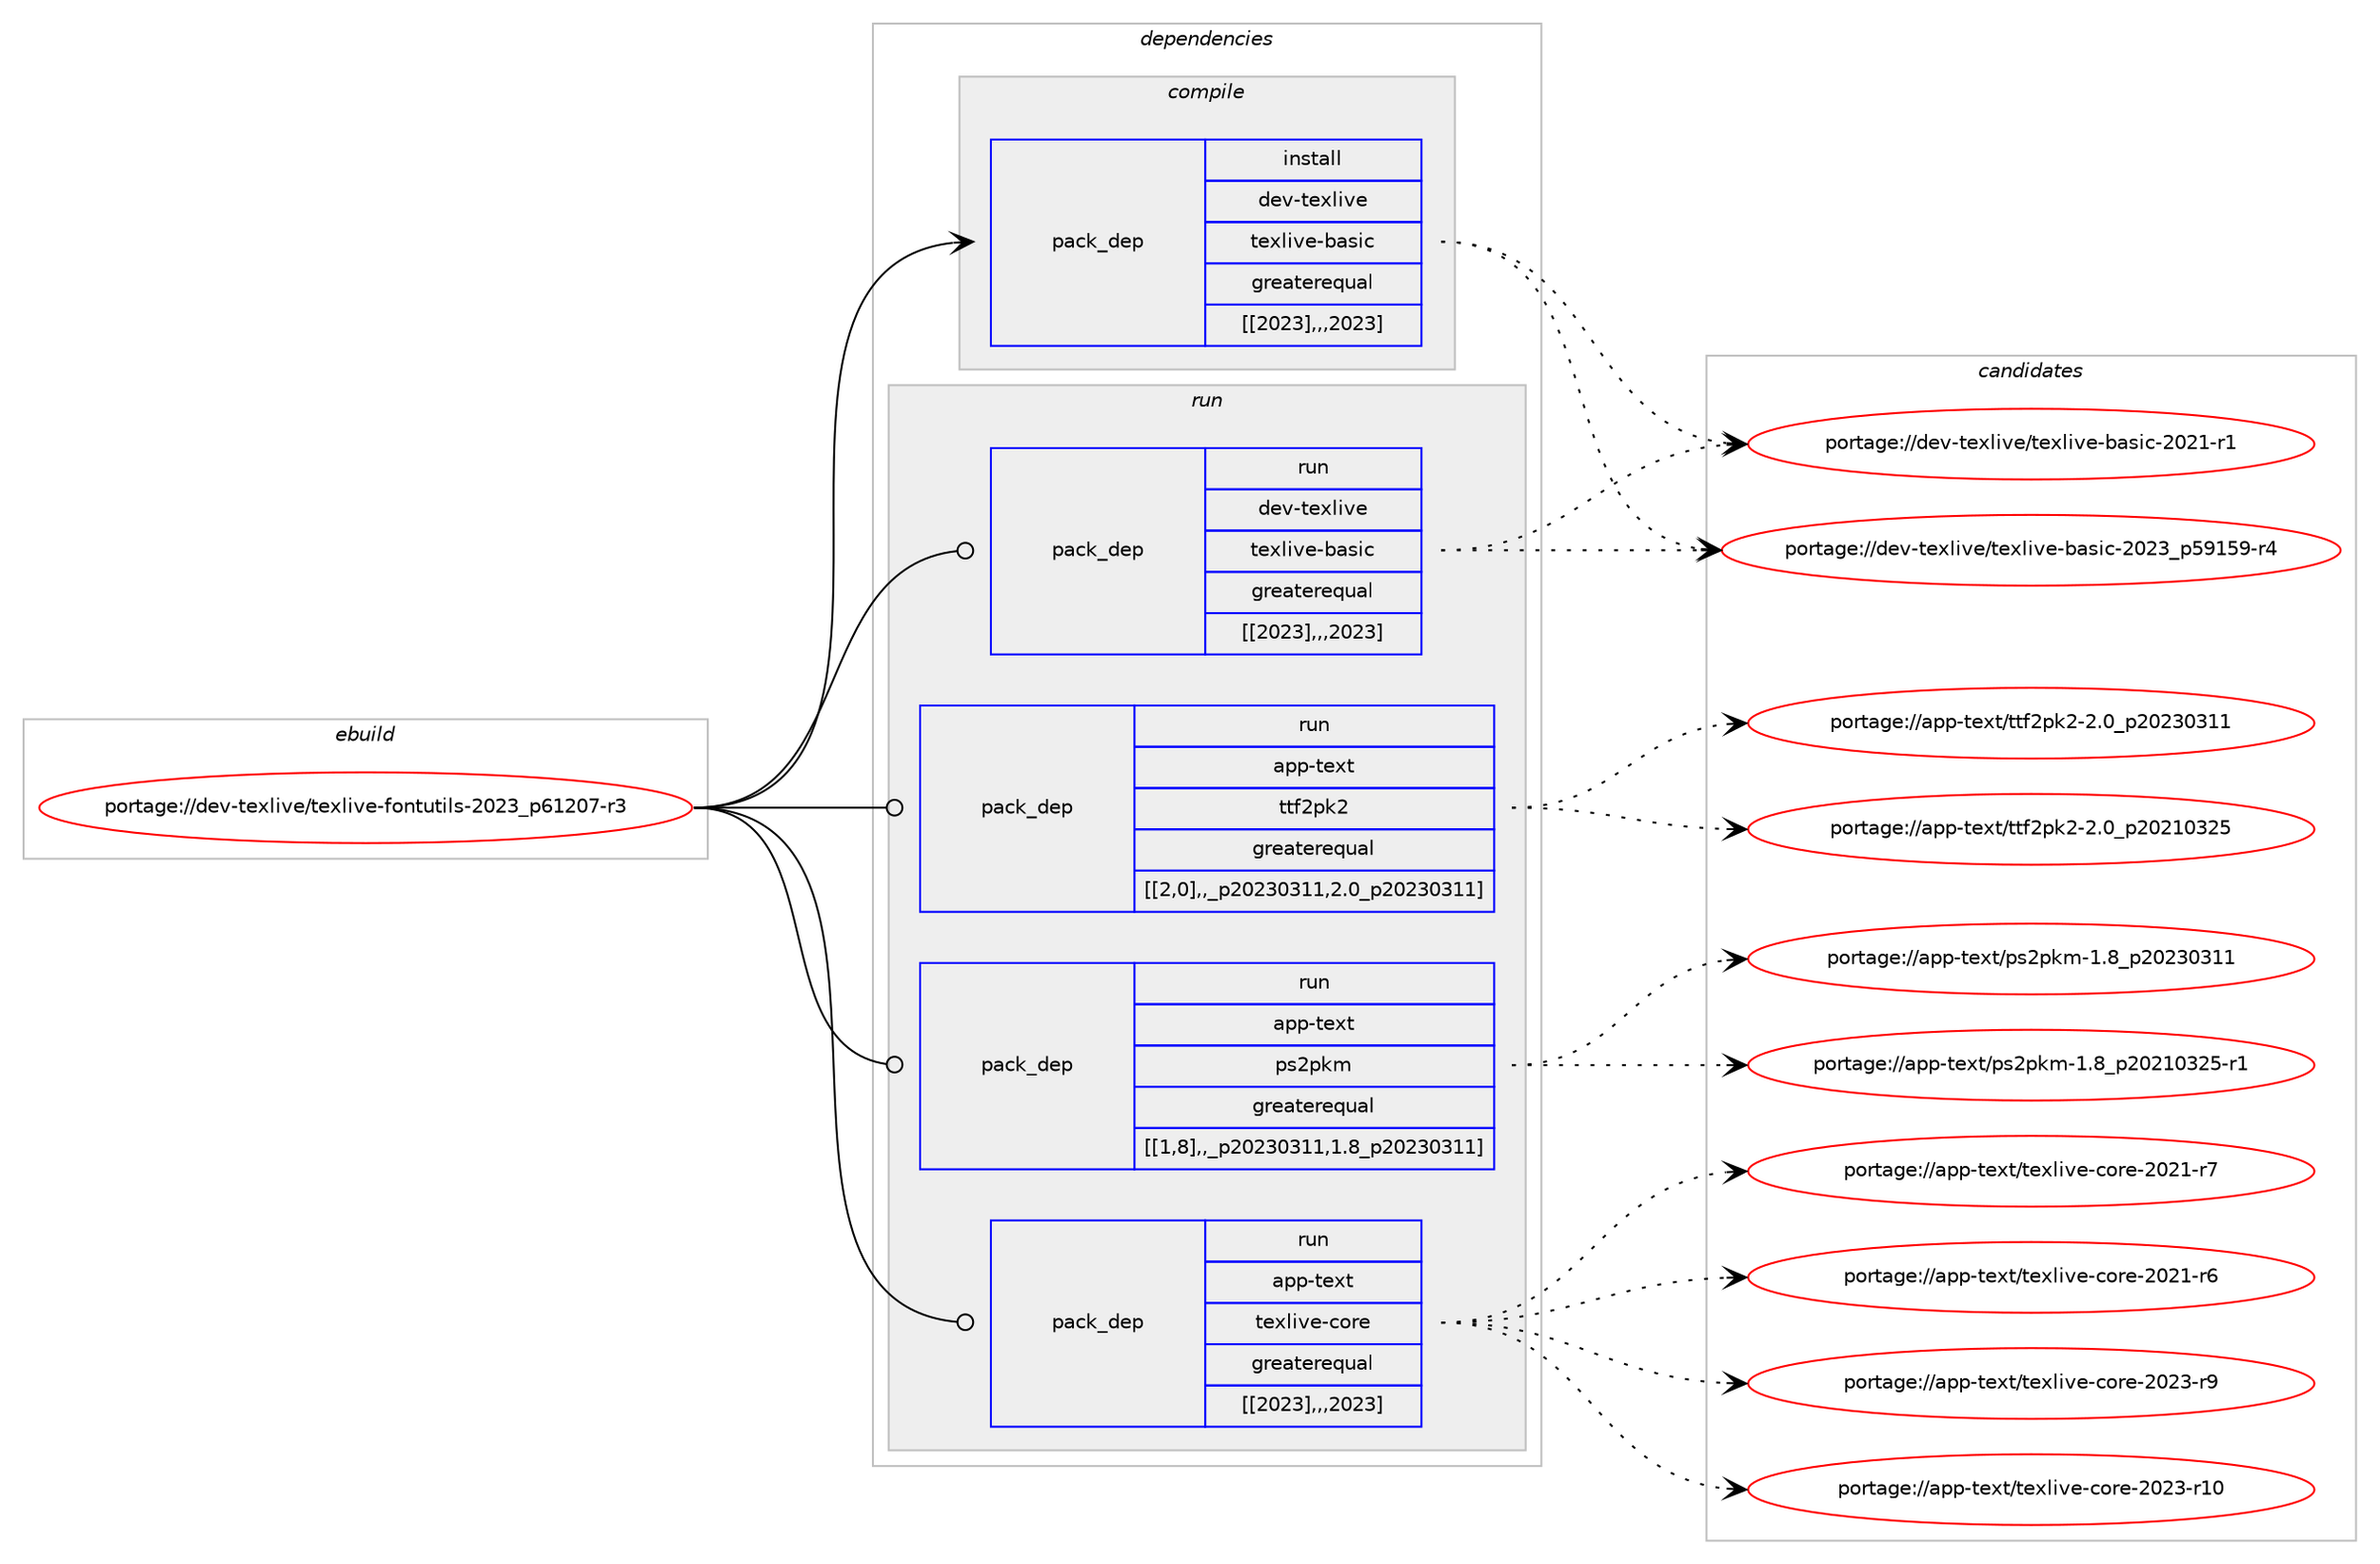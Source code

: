 digraph prolog {

# *************
# Graph options
# *************

newrank=true;
concentrate=true;
compound=true;
graph [rankdir=LR,fontname=Helvetica,fontsize=10,ranksep=1.5];#, ranksep=2.5, nodesep=0.2];
edge  [arrowhead=vee];
node  [fontname=Helvetica,fontsize=10];

# **********
# The ebuild
# **********

subgraph cluster_leftcol {
color=gray;
label=<<i>ebuild</i>>;
id [label="portage://dev-texlive/texlive-fontutils-2023_p61207-r3", color=red, width=4, href="../dev-texlive/texlive-fontutils-2023_p61207-r3.svg"];
}

# ****************
# The dependencies
# ****************

subgraph cluster_midcol {
color=gray;
label=<<i>dependencies</i>>;
subgraph cluster_compile {
fillcolor="#eeeeee";
style=filled;
label=<<i>compile</i>>;
subgraph pack151106 {
dependency213285 [label=<<TABLE BORDER="0" CELLBORDER="1" CELLSPACING="0" CELLPADDING="4" WIDTH="220"><TR><TD ROWSPAN="6" CELLPADDING="30">pack_dep</TD></TR><TR><TD WIDTH="110">install</TD></TR><TR><TD>dev-texlive</TD></TR><TR><TD>texlive-basic</TD></TR><TR><TD>greaterequal</TD></TR><TR><TD>[[2023],,,2023]</TD></TR></TABLE>>, shape=none, color=blue];
}
id:e -> dependency213285:w [weight=20,style="solid",arrowhead="vee"];
}
subgraph cluster_compileandrun {
fillcolor="#eeeeee";
style=filled;
label=<<i>compile and run</i>>;
}
subgraph cluster_run {
fillcolor="#eeeeee";
style=filled;
label=<<i>run</i>>;
subgraph pack151107 {
dependency213286 [label=<<TABLE BORDER="0" CELLBORDER="1" CELLSPACING="0" CELLPADDING="4" WIDTH="220"><TR><TD ROWSPAN="6" CELLPADDING="30">pack_dep</TD></TR><TR><TD WIDTH="110">run</TD></TR><TR><TD>app-text</TD></TR><TR><TD>ps2pkm</TD></TR><TR><TD>greaterequal</TD></TR><TR><TD>[[1,8],,_p20230311,1.8_p20230311]</TD></TR></TABLE>>, shape=none, color=blue];
}
id:e -> dependency213286:w [weight=20,style="solid",arrowhead="odot"];
subgraph pack151108 {
dependency213287 [label=<<TABLE BORDER="0" CELLBORDER="1" CELLSPACING="0" CELLPADDING="4" WIDTH="220"><TR><TD ROWSPAN="6" CELLPADDING="30">pack_dep</TD></TR><TR><TD WIDTH="110">run</TD></TR><TR><TD>app-text</TD></TR><TR><TD>texlive-core</TD></TR><TR><TD>greaterequal</TD></TR><TR><TD>[[2023],,,2023]</TD></TR></TABLE>>, shape=none, color=blue];
}
id:e -> dependency213287:w [weight=20,style="solid",arrowhead="odot"];
subgraph pack151109 {
dependency213288 [label=<<TABLE BORDER="0" CELLBORDER="1" CELLSPACING="0" CELLPADDING="4" WIDTH="220"><TR><TD ROWSPAN="6" CELLPADDING="30">pack_dep</TD></TR><TR><TD WIDTH="110">run</TD></TR><TR><TD>app-text</TD></TR><TR><TD>ttf2pk2</TD></TR><TR><TD>greaterequal</TD></TR><TR><TD>[[2,0],,_p20230311,2.0_p20230311]</TD></TR></TABLE>>, shape=none, color=blue];
}
id:e -> dependency213288:w [weight=20,style="solid",arrowhead="odot"];
subgraph pack151110 {
dependency213289 [label=<<TABLE BORDER="0" CELLBORDER="1" CELLSPACING="0" CELLPADDING="4" WIDTH="220"><TR><TD ROWSPAN="6" CELLPADDING="30">pack_dep</TD></TR><TR><TD WIDTH="110">run</TD></TR><TR><TD>dev-texlive</TD></TR><TR><TD>texlive-basic</TD></TR><TR><TD>greaterequal</TD></TR><TR><TD>[[2023],,,2023]</TD></TR></TABLE>>, shape=none, color=blue];
}
id:e -> dependency213289:w [weight=20,style="solid",arrowhead="odot"];
}
}

# **************
# The candidates
# **************

subgraph cluster_choices {
rank=same;
color=gray;
label=<<i>candidates</i>>;

subgraph choice151106 {
color=black;
nodesep=1;
choice10010111845116101120108105118101471161011201081051181014598971151059945504850519511253574953574511452 [label="portage://dev-texlive/texlive-basic-2023_p59159-r4", color=red, width=4,href="../dev-texlive/texlive-basic-2023_p59159-r4.svg"];
choice10010111845116101120108105118101471161011201081051181014598971151059945504850494511449 [label="portage://dev-texlive/texlive-basic-2021-r1", color=red, width=4,href="../dev-texlive/texlive-basic-2021-r1.svg"];
dependency213285:e -> choice10010111845116101120108105118101471161011201081051181014598971151059945504850519511253574953574511452:w [style=dotted,weight="100"];
dependency213285:e -> choice10010111845116101120108105118101471161011201081051181014598971151059945504850494511449:w [style=dotted,weight="100"];
}
subgraph choice151107 {
color=black;
nodesep=1;
choice9711211245116101120116471121155011210710945494656951125048505148514949 [label="portage://app-text/ps2pkm-1.8_p20230311", color=red, width=4,href="../app-text/ps2pkm-1.8_p20230311.svg"];
choice97112112451161011201164711211550112107109454946569511250485049485150534511449 [label="portage://app-text/ps2pkm-1.8_p20210325-r1", color=red, width=4,href="../app-text/ps2pkm-1.8_p20210325-r1.svg"];
dependency213286:e -> choice9711211245116101120116471121155011210710945494656951125048505148514949:w [style=dotted,weight="100"];
dependency213286:e -> choice97112112451161011201164711211550112107109454946569511250485049485150534511449:w [style=dotted,weight="100"];
}
subgraph choice151108 {
color=black;
nodesep=1;
choice971121124511610112011647116101120108105118101459911111410145504850514511457 [label="portage://app-text/texlive-core-2023-r9", color=red, width=4,href="../app-text/texlive-core-2023-r9.svg"];
choice97112112451161011201164711610112010810511810145991111141014550485051451144948 [label="portage://app-text/texlive-core-2023-r10", color=red, width=4,href="../app-text/texlive-core-2023-r10.svg"];
choice971121124511610112011647116101120108105118101459911111410145504850494511455 [label="portage://app-text/texlive-core-2021-r7", color=red, width=4,href="../app-text/texlive-core-2021-r7.svg"];
choice971121124511610112011647116101120108105118101459911111410145504850494511454 [label="portage://app-text/texlive-core-2021-r6", color=red, width=4,href="../app-text/texlive-core-2021-r6.svg"];
dependency213287:e -> choice971121124511610112011647116101120108105118101459911111410145504850514511457:w [style=dotted,weight="100"];
dependency213287:e -> choice97112112451161011201164711610112010810511810145991111141014550485051451144948:w [style=dotted,weight="100"];
dependency213287:e -> choice971121124511610112011647116101120108105118101459911111410145504850494511455:w [style=dotted,weight="100"];
dependency213287:e -> choice971121124511610112011647116101120108105118101459911111410145504850494511454:w [style=dotted,weight="100"];
}
subgraph choice151109 {
color=black;
nodesep=1;
choice971121124511610112011647116116102501121075045504648951125048505148514949 [label="portage://app-text/ttf2pk2-2.0_p20230311", color=red, width=4,href="../app-text/ttf2pk2-2.0_p20230311.svg"];
choice971121124511610112011647116116102501121075045504648951125048504948515053 [label="portage://app-text/ttf2pk2-2.0_p20210325", color=red, width=4,href="../app-text/ttf2pk2-2.0_p20210325.svg"];
dependency213288:e -> choice971121124511610112011647116116102501121075045504648951125048505148514949:w [style=dotted,weight="100"];
dependency213288:e -> choice971121124511610112011647116116102501121075045504648951125048504948515053:w [style=dotted,weight="100"];
}
subgraph choice151110 {
color=black;
nodesep=1;
choice10010111845116101120108105118101471161011201081051181014598971151059945504850519511253574953574511452 [label="portage://dev-texlive/texlive-basic-2023_p59159-r4", color=red, width=4,href="../dev-texlive/texlive-basic-2023_p59159-r4.svg"];
choice10010111845116101120108105118101471161011201081051181014598971151059945504850494511449 [label="portage://dev-texlive/texlive-basic-2021-r1", color=red, width=4,href="../dev-texlive/texlive-basic-2021-r1.svg"];
dependency213289:e -> choice10010111845116101120108105118101471161011201081051181014598971151059945504850519511253574953574511452:w [style=dotted,weight="100"];
dependency213289:e -> choice10010111845116101120108105118101471161011201081051181014598971151059945504850494511449:w [style=dotted,weight="100"];
}
}

}
